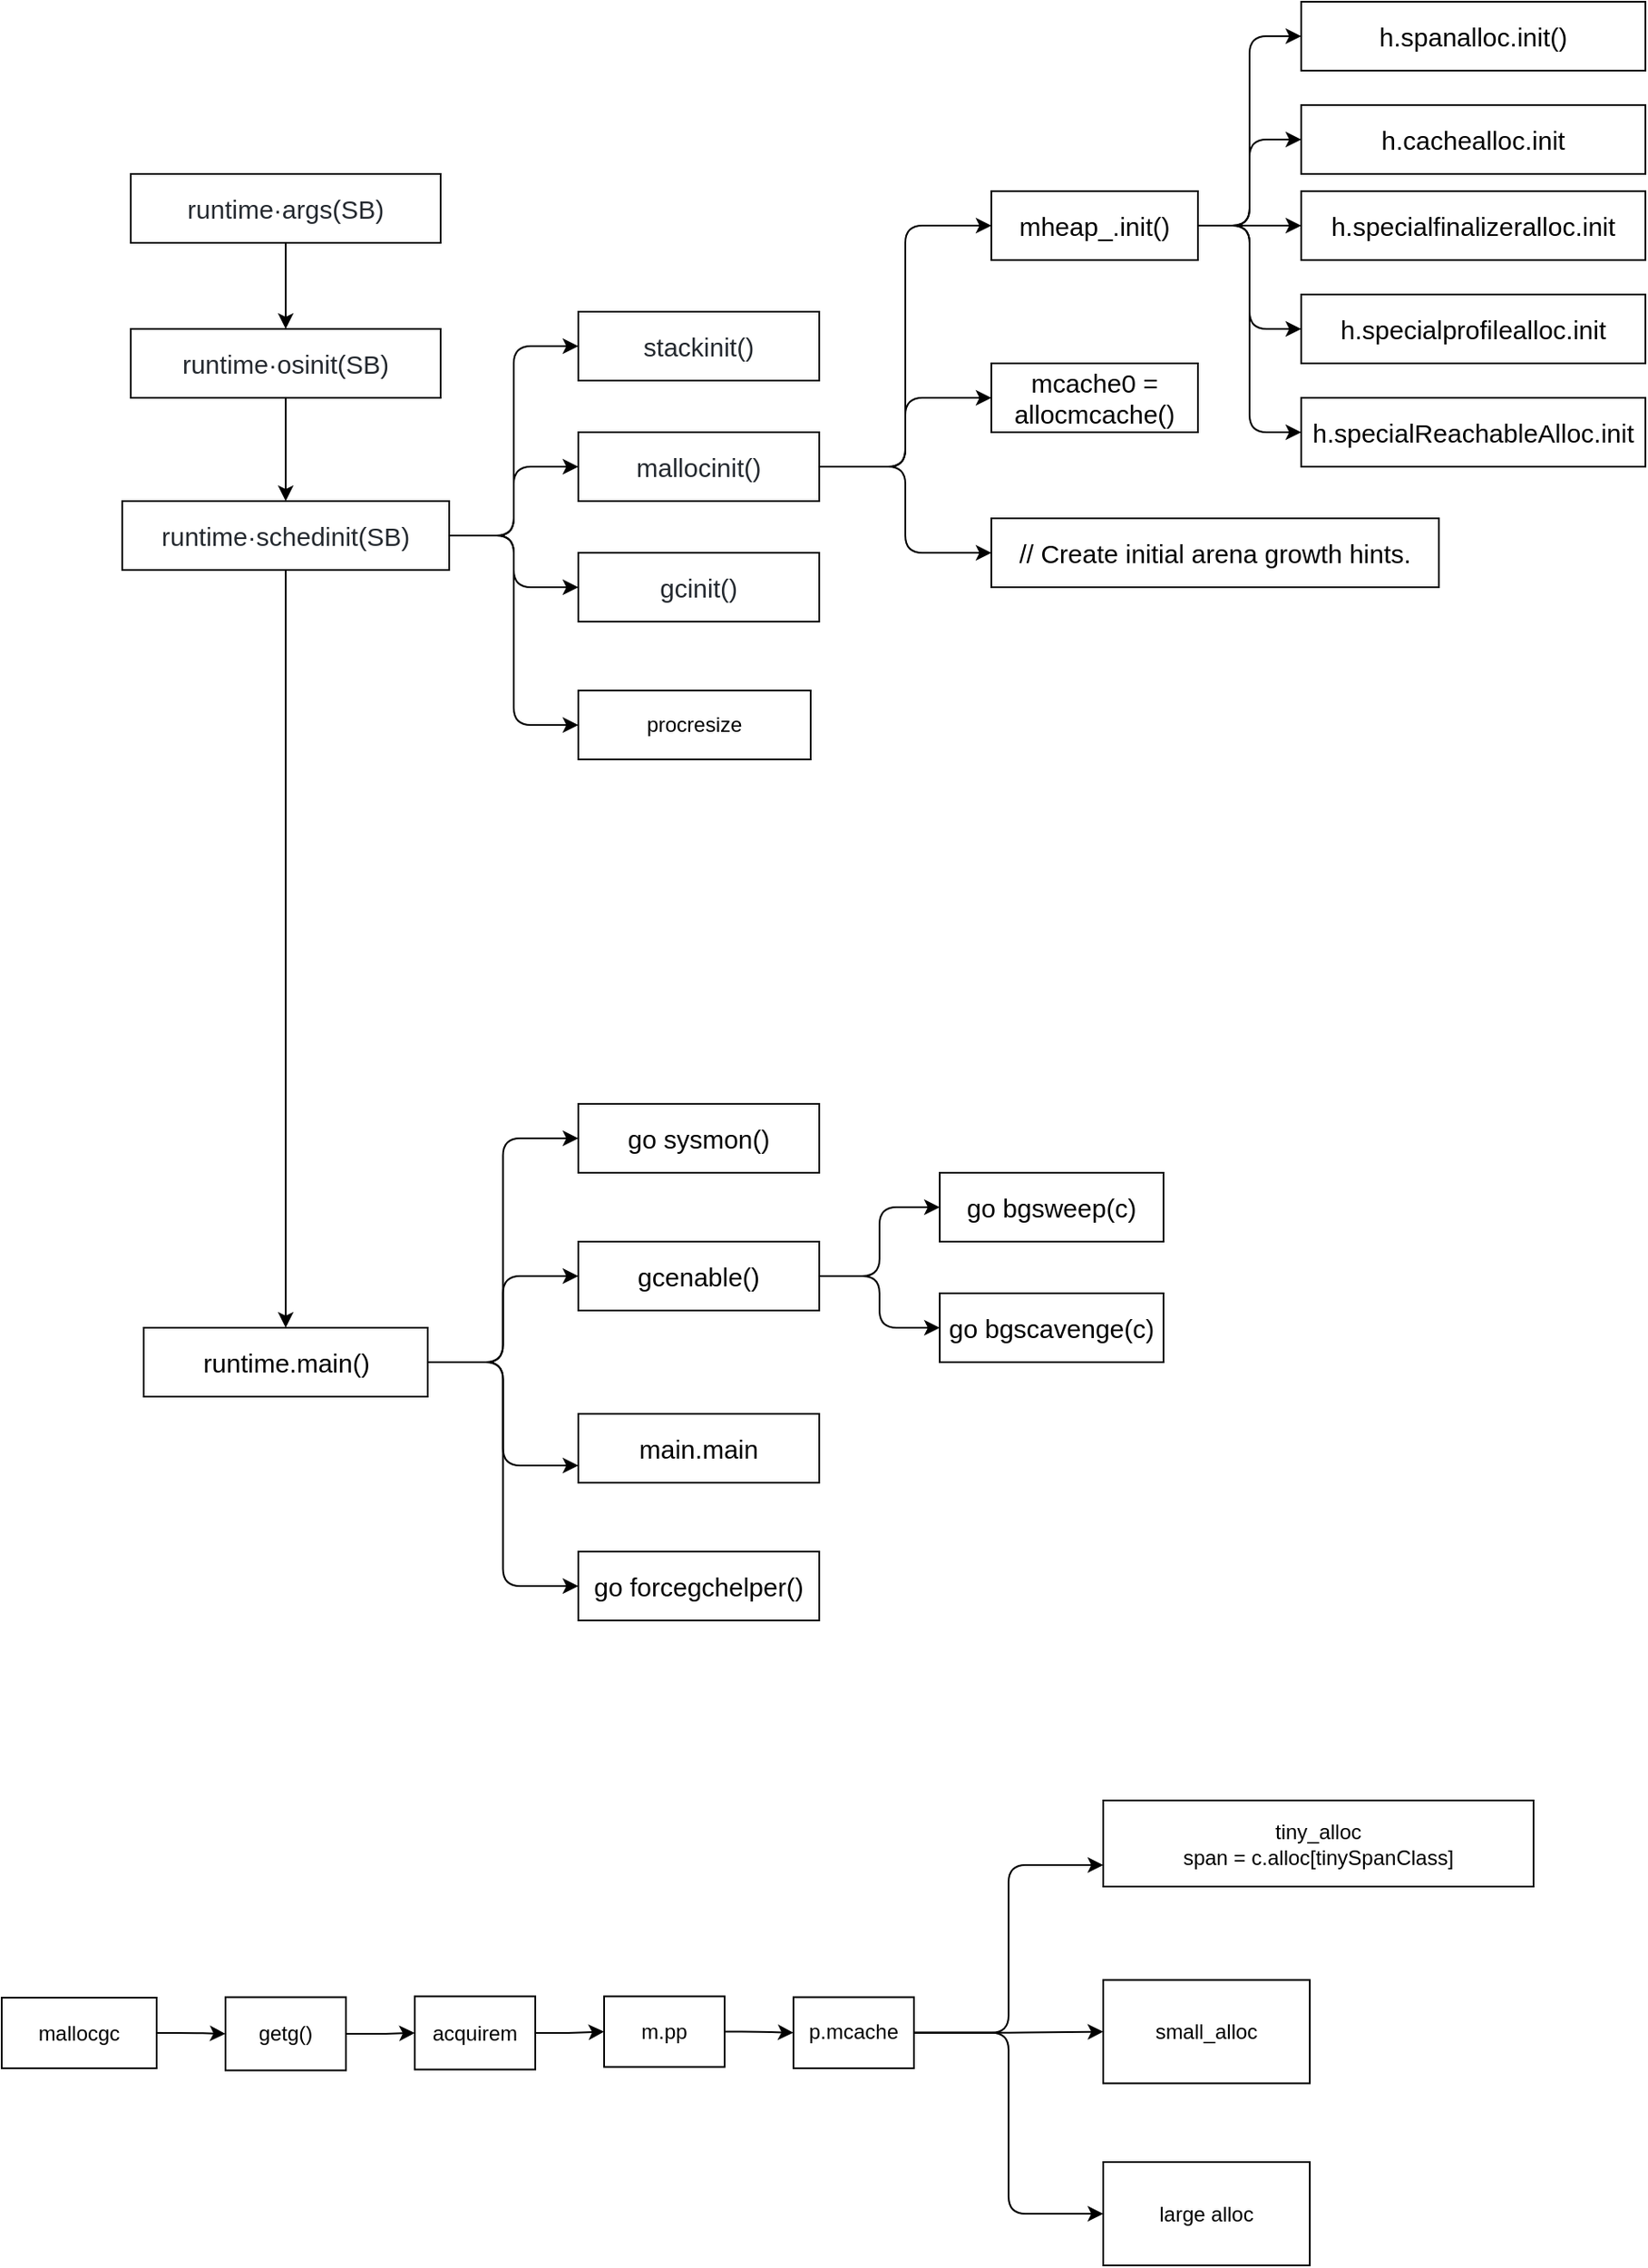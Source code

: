 <mxfile version="20.8.20" type="github" pages="2">
  <diagram name="bootstrap" id="98oqeY-ITSY8djm6jebU">
    <mxGraphModel dx="1536" dy="984" grid="1" gridSize="10" guides="1" tooltips="1" connect="1" arrows="1" fold="1" page="1" pageScale="1" pageWidth="3300" pageHeight="4681" math="0" shadow="0">
      <root>
        <mxCell id="0" />
        <mxCell id="1" parent="0" />
        <mxCell id="ukLHQ4DrEaLfvIWiOJtH-3" style="edgeStyle=orthogonalEdgeStyle;rounded=0;orthogonalLoop=1;jettySize=auto;html=1;exitX=0.5;exitY=1;exitDx=0;exitDy=0;fontFamily=Helvetica;fontSize=15;" parent="1" source="ukLHQ4DrEaLfvIWiOJtH-1" target="ukLHQ4DrEaLfvIWiOJtH-2" edge="1">
          <mxGeometry relative="1" as="geometry" />
        </mxCell>
        <mxCell id="ukLHQ4DrEaLfvIWiOJtH-1" value="&lt;div style=&quot;box-sizing: border-box; font-size: 15px; margin-top: 0px; margin-bottom: 0px; overflow-wrap: normal; padding: 16px; overflow: auto; line-height: 1.45; background-color: var(--color-canvas-subtle); border-radius: 6px; word-break: normal; color: rgb(36, 41, 47); text-align: start;&quot;&gt;runtime·&lt;span style=&quot;box-sizing: border-box; font-size: 15px;&quot; class=&quot;pl-s1&quot;&gt;args&lt;/span&gt;(&lt;span style=&quot;box-sizing: border-box; font-size: 15px;&quot; class=&quot;pl-s1&quot;&gt;SB&lt;/span&gt;)&lt;/div&gt;" style="rounded=0;whiteSpace=wrap;html=1;fontFamily=Helvetica;fontSize=15;" parent="1" vertex="1">
          <mxGeometry x="295" y="350" width="180" height="40" as="geometry" />
        </mxCell>
        <mxCell id="ukLHQ4DrEaLfvIWiOJtH-5" style="edgeStyle=orthogonalEdgeStyle;rounded=0;orthogonalLoop=1;jettySize=auto;html=1;exitX=0.5;exitY=1;exitDx=0;exitDy=0;fontFamily=Helvetica;fontSize=15;" parent="1" source="ukLHQ4DrEaLfvIWiOJtH-2" target="ukLHQ4DrEaLfvIWiOJtH-4" edge="1">
          <mxGeometry relative="1" as="geometry" />
        </mxCell>
        <mxCell id="ukLHQ4DrEaLfvIWiOJtH-2" value="&lt;div style=&quot;box-sizing: border-box; font-size: 15px; margin-top: 0px; margin-bottom: 0px; overflow-wrap: normal; padding: 16px; overflow: auto; line-height: 1.45; background-color: var(--color-canvas-subtle); border-radius: 6px; word-break: normal; color: rgb(36, 41, 47); text-align: start;&quot;&gt;runtime·&lt;span style=&quot;box-sizing: border-box; font-size: 15px;&quot; class=&quot;pl-s1&quot;&gt;osinit&lt;/span&gt;(&lt;span style=&quot;box-sizing: border-box; font-size: 15px;&quot; class=&quot;pl-s1&quot;&gt;SB&lt;/span&gt;)&lt;/div&gt;" style="rounded=0;whiteSpace=wrap;html=1;fontFamily=Helvetica;fontSize=15;" parent="1" vertex="1">
          <mxGeometry x="295" y="440" width="180" height="40" as="geometry" />
        </mxCell>
        <mxCell id="ukLHQ4DrEaLfvIWiOJtH-9" style="edgeStyle=orthogonalEdgeStyle;rounded=1;orthogonalLoop=1;jettySize=auto;html=1;exitX=1;exitY=0.5;exitDx=0;exitDy=0;entryX=0;entryY=0.5;entryDx=0;entryDy=0;fontFamily=Helvetica;fontSize=15;" parent="1" source="ukLHQ4DrEaLfvIWiOJtH-4" target="ukLHQ4DrEaLfvIWiOJtH-6" edge="1">
          <mxGeometry relative="1" as="geometry" />
        </mxCell>
        <mxCell id="ukLHQ4DrEaLfvIWiOJtH-10" style="edgeStyle=orthogonalEdgeStyle;rounded=1;orthogonalLoop=1;jettySize=auto;html=1;exitX=1;exitY=0.5;exitDx=0;exitDy=0;entryX=0;entryY=0.5;entryDx=0;entryDy=0;fontFamily=Helvetica;fontSize=15;" parent="1" source="ukLHQ4DrEaLfvIWiOJtH-4" target="ukLHQ4DrEaLfvIWiOJtH-7" edge="1">
          <mxGeometry relative="1" as="geometry" />
        </mxCell>
        <mxCell id="ukLHQ4DrEaLfvIWiOJtH-11" style="edgeStyle=orthogonalEdgeStyle;rounded=1;orthogonalLoop=1;jettySize=auto;html=1;exitX=1;exitY=0.5;exitDx=0;exitDy=0;entryX=0;entryY=0.5;entryDx=0;entryDy=0;fontFamily=Helvetica;fontSize=15;" parent="1" source="ukLHQ4DrEaLfvIWiOJtH-4" target="ukLHQ4DrEaLfvIWiOJtH-8" edge="1">
          <mxGeometry relative="1" as="geometry" />
        </mxCell>
        <mxCell id="ukLHQ4DrEaLfvIWiOJtH-13" style="edgeStyle=orthogonalEdgeStyle;rounded=1;orthogonalLoop=1;jettySize=auto;html=1;exitX=0.5;exitY=1;exitDx=0;exitDy=0;fontFamily=Helvetica;fontSize=15;" parent="1" source="ukLHQ4DrEaLfvIWiOJtH-4" target="ukLHQ4DrEaLfvIWiOJtH-12" edge="1">
          <mxGeometry relative="1" as="geometry" />
        </mxCell>
        <mxCell id="xoypzemuYQbfgH8EkrkG-25" style="edgeStyle=orthogonalEdgeStyle;rounded=1;orthogonalLoop=1;jettySize=auto;html=1;exitX=1;exitY=0.5;exitDx=0;exitDy=0;entryX=0;entryY=0.5;entryDx=0;entryDy=0;" edge="1" parent="1" source="ukLHQ4DrEaLfvIWiOJtH-4" target="xoypzemuYQbfgH8EkrkG-23">
          <mxGeometry relative="1" as="geometry" />
        </mxCell>
        <mxCell id="ukLHQ4DrEaLfvIWiOJtH-4" value="&lt;div style=&quot;box-sizing: border-box; font-size: 15px; margin-top: 0px; margin-bottom: 0px; overflow-wrap: normal; padding: 16px; overflow: auto; line-height: 1.45; background-color: var(--color-canvas-subtle); border-radius: 6px; word-break: normal; color: rgb(36, 41, 47); text-align: start;&quot;&gt;runtime·&lt;span style=&quot;box-sizing: border-box; font-size: 15px;&quot; class=&quot;pl-s1&quot;&gt;schedinit&lt;/span&gt;(&lt;span style=&quot;box-sizing: border-box; font-size: 15px;&quot; class=&quot;pl-s1&quot;&gt;SB&lt;/span&gt;)&lt;/div&gt;" style="rounded=0;whiteSpace=wrap;html=1;fontFamily=Helvetica;fontSize=15;" parent="1" vertex="1">
          <mxGeometry x="290" y="540" width="190" height="40" as="geometry" />
        </mxCell>
        <mxCell id="ukLHQ4DrEaLfvIWiOJtH-6" value="&lt;div style=&quot;box-sizing: border-box; font-size: 15px; margin-top: 0px; margin-bottom: 0px; overflow-wrap: normal; padding: 16px; overflow: auto; line-height: 1.45; background-color: var(--color-canvas-subtle); border-radius: 6px; word-break: normal; color: rgb(36, 41, 47); text-align: start;&quot;&gt;stackinit()&lt;/div&gt;" style="rounded=0;whiteSpace=wrap;html=1;fontFamily=Helvetica;fontSize=15;" parent="1" vertex="1">
          <mxGeometry x="555" y="430" width="140" height="40" as="geometry" />
        </mxCell>
        <mxCell id="w-b6oycnFhFjx-EteENA-2" style="edgeStyle=orthogonalEdgeStyle;rounded=1;orthogonalLoop=1;jettySize=auto;html=1;exitX=1;exitY=0.5;exitDx=0;exitDy=0;entryX=0;entryY=0.5;entryDx=0;entryDy=0;fontFamily=Helvetica;fontSize=15;" parent="1" source="ukLHQ4DrEaLfvIWiOJtH-7" target="w-b6oycnFhFjx-EteENA-1" edge="1">
          <mxGeometry relative="1" as="geometry" />
        </mxCell>
        <mxCell id="w-b6oycnFhFjx-EteENA-4" style="edgeStyle=orthogonalEdgeStyle;rounded=1;orthogonalLoop=1;jettySize=auto;html=1;exitX=1;exitY=0.5;exitDx=0;exitDy=0;entryX=0;entryY=0.5;entryDx=0;entryDy=0;fontFamily=Helvetica;fontSize=15;" parent="1" source="ukLHQ4DrEaLfvIWiOJtH-7" target="w-b6oycnFhFjx-EteENA-3" edge="1">
          <mxGeometry relative="1" as="geometry" />
        </mxCell>
        <mxCell id="w-b6oycnFhFjx-EteENA-6" style="edgeStyle=orthogonalEdgeStyle;rounded=1;orthogonalLoop=1;jettySize=auto;html=1;exitX=1;exitY=0.5;exitDx=0;exitDy=0;entryX=0;entryY=0.5;entryDx=0;entryDy=0;fontFamily=Helvetica;fontSize=15;" parent="1" source="ukLHQ4DrEaLfvIWiOJtH-7" target="w-b6oycnFhFjx-EteENA-5" edge="1">
          <mxGeometry relative="1" as="geometry" />
        </mxCell>
        <mxCell id="ukLHQ4DrEaLfvIWiOJtH-7" value="&lt;div style=&quot;box-sizing: border-box; font-size: 15px; margin-top: 0px; margin-bottom: 0px; overflow-wrap: normal; padding: 16px; overflow: auto; line-height: 1.45; background-color: var(--color-canvas-subtle); border-radius: 6px; word-break: normal; color: rgb(36, 41, 47); text-align: start;&quot;&gt;&lt;div style=&quot;box-sizing: border-box; margin-top: 0px; margin-bottom: 0px; overflow-wrap: normal; padding: 16px; overflow: auto; line-height: 1.45; background-color: var(--color-canvas-subtle); border-radius: 6px; word-break: normal; font-size: 15px;&quot;&gt;mallocinit()&lt;/div&gt;&lt;/div&gt;" style="rounded=0;whiteSpace=wrap;html=1;fontFamily=Helvetica;fontSize=15;" parent="1" vertex="1">
          <mxGeometry x="555" y="500" width="140" height="40" as="geometry" />
        </mxCell>
        <mxCell id="ukLHQ4DrEaLfvIWiOJtH-8" value="&lt;div style=&quot;box-sizing: border-box; font-size: 15px; margin-top: 0px; margin-bottom: 0px; overflow-wrap: normal; padding: 16px; overflow: auto; line-height: 1.45; background-color: var(--color-canvas-subtle); border-radius: 6px; word-break: normal; color: rgb(36, 41, 47); text-align: start;&quot;&gt;&lt;div style=&quot;box-sizing: border-box; margin-top: 0px; margin-bottom: 0px; overflow-wrap: normal; padding: 16px; overflow: auto; line-height: 1.45; background-color: var(--color-canvas-subtle); border-radius: 6px; word-break: normal; font-size: 15px;&quot;&gt;gcinit()&lt;/div&gt;&lt;/div&gt;" style="rounded=0;whiteSpace=wrap;html=1;fontFamily=Helvetica;fontSize=15;" parent="1" vertex="1">
          <mxGeometry x="555" y="570" width="140" height="40" as="geometry" />
        </mxCell>
        <mxCell id="ukLHQ4DrEaLfvIWiOJtH-15" style="edgeStyle=orthogonalEdgeStyle;rounded=1;orthogonalLoop=1;jettySize=auto;html=1;exitX=1;exitY=0.5;exitDx=0;exitDy=0;entryX=0;entryY=0.5;entryDx=0;entryDy=0;fontFamily=Helvetica;fontSize=15;" parent="1" source="ukLHQ4DrEaLfvIWiOJtH-12" target="ukLHQ4DrEaLfvIWiOJtH-14" edge="1">
          <mxGeometry relative="1" as="geometry" />
        </mxCell>
        <mxCell id="ukLHQ4DrEaLfvIWiOJtH-17" style="edgeStyle=orthogonalEdgeStyle;rounded=1;orthogonalLoop=1;jettySize=auto;html=1;exitX=1;exitY=0.5;exitDx=0;exitDy=0;entryX=0;entryY=0.5;entryDx=0;entryDy=0;fontFamily=Helvetica;fontSize=15;" parent="1" source="ukLHQ4DrEaLfvIWiOJtH-12" target="ukLHQ4DrEaLfvIWiOJtH-16" edge="1">
          <mxGeometry relative="1" as="geometry" />
        </mxCell>
        <mxCell id="ukLHQ4DrEaLfvIWiOJtH-19" style="edgeStyle=orthogonalEdgeStyle;rounded=1;orthogonalLoop=1;jettySize=auto;html=1;exitX=1;exitY=0.5;exitDx=0;exitDy=0;entryX=0;entryY=0.5;entryDx=0;entryDy=0;fontFamily=Helvetica;fontSize=15;" parent="1" source="ukLHQ4DrEaLfvIWiOJtH-12" target="ukLHQ4DrEaLfvIWiOJtH-18" edge="1">
          <mxGeometry relative="1" as="geometry" />
        </mxCell>
        <mxCell id="ukLHQ4DrEaLfvIWiOJtH-25" style="edgeStyle=orthogonalEdgeStyle;rounded=1;orthogonalLoop=1;jettySize=auto;html=1;exitX=1;exitY=0.5;exitDx=0;exitDy=0;entryX=0;entryY=0.75;entryDx=0;entryDy=0;fontFamily=Helvetica;fontSize=15;" parent="1" source="ukLHQ4DrEaLfvIWiOJtH-12" target="ukLHQ4DrEaLfvIWiOJtH-24" edge="1">
          <mxGeometry relative="1" as="geometry" />
        </mxCell>
        <mxCell id="ukLHQ4DrEaLfvIWiOJtH-12" value="runtime.main()" style="rounded=0;whiteSpace=wrap;html=1;fontFamily=Helvetica;fontSize=15;" parent="1" vertex="1">
          <mxGeometry x="302.5" y="1020" width="165" height="40" as="geometry" />
        </mxCell>
        <mxCell id="ukLHQ4DrEaLfvIWiOJtH-21" style="edgeStyle=orthogonalEdgeStyle;rounded=1;orthogonalLoop=1;jettySize=auto;html=1;exitX=1;exitY=0.5;exitDx=0;exitDy=0;entryX=0;entryY=0.5;entryDx=0;entryDy=0;fontFamily=Helvetica;fontSize=15;" parent="1" source="ukLHQ4DrEaLfvIWiOJtH-14" target="ukLHQ4DrEaLfvIWiOJtH-20" edge="1">
          <mxGeometry relative="1" as="geometry" />
        </mxCell>
        <mxCell id="ukLHQ4DrEaLfvIWiOJtH-23" style="edgeStyle=orthogonalEdgeStyle;rounded=1;orthogonalLoop=1;jettySize=auto;html=1;exitX=1;exitY=0.5;exitDx=0;exitDy=0;entryX=0;entryY=0.5;entryDx=0;entryDy=0;fontFamily=Helvetica;fontSize=15;" parent="1" source="ukLHQ4DrEaLfvIWiOJtH-14" target="ukLHQ4DrEaLfvIWiOJtH-22" edge="1">
          <mxGeometry relative="1" as="geometry" />
        </mxCell>
        <mxCell id="ukLHQ4DrEaLfvIWiOJtH-14" value="gcenable()" style="rounded=0;whiteSpace=wrap;html=1;fontFamily=Helvetica;fontSize=15;" parent="1" vertex="1">
          <mxGeometry x="555" y="970" width="140" height="40" as="geometry" />
        </mxCell>
        <mxCell id="ukLHQ4DrEaLfvIWiOJtH-16" value="go sysmon()" style="rounded=0;whiteSpace=wrap;html=1;fontFamily=Helvetica;fontSize=15;" parent="1" vertex="1">
          <mxGeometry x="555" y="890" width="140" height="40" as="geometry" />
        </mxCell>
        <mxCell id="ukLHQ4DrEaLfvIWiOJtH-18" value="go forcegchelper()" style="rounded=0;whiteSpace=wrap;html=1;fontFamily=Helvetica;fontSize=15;" parent="1" vertex="1">
          <mxGeometry x="555" y="1150" width="140" height="40" as="geometry" />
        </mxCell>
        <mxCell id="ukLHQ4DrEaLfvIWiOJtH-20" value="go bgsweep(c)" style="rounded=0;whiteSpace=wrap;html=1;fontFamily=Helvetica;fontSize=15;" parent="1" vertex="1">
          <mxGeometry x="765" y="930" width="130" height="40" as="geometry" />
        </mxCell>
        <mxCell id="ukLHQ4DrEaLfvIWiOJtH-22" value="go bgscavenge(c)" style="rounded=0;whiteSpace=wrap;html=1;fontFamily=Helvetica;fontSize=15;" parent="1" vertex="1">
          <mxGeometry x="765" y="1000" width="130" height="40" as="geometry" />
        </mxCell>
        <mxCell id="ukLHQ4DrEaLfvIWiOJtH-24" value="main.main" style="rounded=0;whiteSpace=wrap;html=1;fontFamily=Helvetica;fontSize=15;" parent="1" vertex="1">
          <mxGeometry x="555" y="1070" width="140" height="40" as="geometry" />
        </mxCell>
        <mxCell id="w-b6oycnFhFjx-EteENA-13" style="edgeStyle=orthogonalEdgeStyle;rounded=1;orthogonalLoop=1;jettySize=auto;html=1;exitX=1;exitY=0.5;exitDx=0;exitDy=0;entryX=0;entryY=0.5;entryDx=0;entryDy=0;fontFamily=Helvetica;fontSize=15;" parent="1" source="w-b6oycnFhFjx-EteENA-1" target="w-b6oycnFhFjx-EteENA-7" edge="1">
          <mxGeometry relative="1" as="geometry" />
        </mxCell>
        <mxCell id="w-b6oycnFhFjx-EteENA-14" style="edgeStyle=orthogonalEdgeStyle;rounded=1;orthogonalLoop=1;jettySize=auto;html=1;exitX=1;exitY=0.5;exitDx=0;exitDy=0;entryX=0;entryY=0.5;entryDx=0;entryDy=0;fontFamily=Helvetica;fontSize=15;" parent="1" source="w-b6oycnFhFjx-EteENA-1" target="w-b6oycnFhFjx-EteENA-9" edge="1">
          <mxGeometry relative="1" as="geometry" />
        </mxCell>
        <mxCell id="w-b6oycnFhFjx-EteENA-15" style="edgeStyle=orthogonalEdgeStyle;rounded=1;orthogonalLoop=1;jettySize=auto;html=1;exitX=1;exitY=0.5;exitDx=0;exitDy=0;entryX=0;entryY=0.5;entryDx=0;entryDy=0;fontFamily=Helvetica;fontSize=15;" parent="1" source="w-b6oycnFhFjx-EteENA-1" target="w-b6oycnFhFjx-EteENA-10" edge="1">
          <mxGeometry relative="1" as="geometry" />
        </mxCell>
        <mxCell id="w-b6oycnFhFjx-EteENA-16" style="edgeStyle=orthogonalEdgeStyle;rounded=1;orthogonalLoop=1;jettySize=auto;html=1;exitX=1;exitY=0.5;exitDx=0;exitDy=0;entryX=0;entryY=0.5;entryDx=0;entryDy=0;fontFamily=Helvetica;fontSize=15;" parent="1" source="w-b6oycnFhFjx-EteENA-1" target="w-b6oycnFhFjx-EteENA-11" edge="1">
          <mxGeometry relative="1" as="geometry" />
        </mxCell>
        <mxCell id="w-b6oycnFhFjx-EteENA-17" style="edgeStyle=orthogonalEdgeStyle;rounded=1;orthogonalLoop=1;jettySize=auto;html=1;exitX=1;exitY=0.5;exitDx=0;exitDy=0;entryX=0;entryY=0.5;entryDx=0;entryDy=0;fontFamily=Helvetica;fontSize=15;" parent="1" source="w-b6oycnFhFjx-EteENA-1" target="w-b6oycnFhFjx-EteENA-12" edge="1">
          <mxGeometry relative="1" as="geometry" />
        </mxCell>
        <mxCell id="w-b6oycnFhFjx-EteENA-1" value="mheap_.init()" style="rounded=0;whiteSpace=wrap;html=1;fontFamily=Helvetica;fontSize=15;" parent="1" vertex="1">
          <mxGeometry x="795" y="360" width="120" height="40" as="geometry" />
        </mxCell>
        <mxCell id="w-b6oycnFhFjx-EteENA-3" value="mcache0 = allocmcache()" style="rounded=0;whiteSpace=wrap;html=1;fontFamily=Helvetica;fontSize=15;" parent="1" vertex="1">
          <mxGeometry x="795" y="460" width="120" height="40" as="geometry" />
        </mxCell>
        <mxCell id="w-b6oycnFhFjx-EteENA-5" value="// Create initial arena growth hints." style="rounded=0;whiteSpace=wrap;html=1;fontFamily=Helvetica;fontSize=15;" parent="1" vertex="1">
          <mxGeometry x="795" y="550" width="260" height="40" as="geometry" />
        </mxCell>
        <mxCell id="w-b6oycnFhFjx-EteENA-7" value="h.spanalloc.init()" style="rounded=0;whiteSpace=wrap;html=1;fontFamily=Helvetica;fontSize=15;" parent="1" vertex="1">
          <mxGeometry x="975" y="250" width="200" height="40" as="geometry" />
        </mxCell>
        <mxCell id="w-b6oycnFhFjx-EteENA-9" value="h.cachealloc.init" style="rounded=0;whiteSpace=wrap;html=1;fontFamily=Helvetica;fontSize=15;" parent="1" vertex="1">
          <mxGeometry x="975" y="310" width="200" height="40" as="geometry" />
        </mxCell>
        <mxCell id="w-b6oycnFhFjx-EteENA-10" value="h.specialfinalizeralloc.init" style="rounded=0;whiteSpace=wrap;html=1;fontFamily=Helvetica;fontSize=15;" parent="1" vertex="1">
          <mxGeometry x="975" y="360" width="200" height="40" as="geometry" />
        </mxCell>
        <mxCell id="w-b6oycnFhFjx-EteENA-11" value="h.specialprofilealloc.init" style="rounded=0;whiteSpace=wrap;html=1;fontFamily=Helvetica;fontSize=15;" parent="1" vertex="1">
          <mxGeometry x="975" y="420" width="200" height="40" as="geometry" />
        </mxCell>
        <mxCell id="w-b6oycnFhFjx-EteENA-12" value="h.specialReachableAlloc.init" style="rounded=0;whiteSpace=wrap;html=1;fontFamily=Helvetica;fontSize=15;" parent="1" vertex="1">
          <mxGeometry x="975" y="480" width="200" height="40" as="geometry" />
        </mxCell>
        <mxCell id="xoypzemuYQbfgH8EkrkG-1" value="tiny_alloc&lt;br&gt;span = c.alloc[tinySpanClass]" style="rounded=0;whiteSpace=wrap;html=1;" vertex="1" parent="1">
          <mxGeometry x="860" y="1294.5" width="250" height="50" as="geometry" />
        </mxCell>
        <mxCell id="xoypzemuYQbfgH8EkrkG-3" value="small_alloc" style="rounded=0;whiteSpace=wrap;html=1;" vertex="1" parent="1">
          <mxGeometry x="860" y="1398.75" width="120" height="60" as="geometry" />
        </mxCell>
        <mxCell id="xoypzemuYQbfgH8EkrkG-5" value="large alloc" style="rounded=0;whiteSpace=wrap;html=1;" vertex="1" parent="1">
          <mxGeometry x="860" y="1504.5" width="120" height="60" as="geometry" />
        </mxCell>
        <mxCell id="xoypzemuYQbfgH8EkrkG-16" style="edgeStyle=orthogonalEdgeStyle;rounded=1;orthogonalLoop=1;jettySize=auto;html=1;exitX=1;exitY=0.5;exitDx=0;exitDy=0;entryX=0;entryY=0.5;entryDx=0;entryDy=0;" edge="1" parent="1" source="xoypzemuYQbfgH8EkrkG-7" target="xoypzemuYQbfgH8EkrkG-14">
          <mxGeometry relative="1" as="geometry" />
        </mxCell>
        <mxCell id="xoypzemuYQbfgH8EkrkG-7" value="getg()" style="rounded=0;whiteSpace=wrap;html=1;" vertex="1" parent="1">
          <mxGeometry x="350" y="1408.75" width="70" height="42.5" as="geometry" />
        </mxCell>
        <mxCell id="xoypzemuYQbfgH8EkrkG-10" style="edgeStyle=orthogonalEdgeStyle;rounded=1;orthogonalLoop=1;jettySize=auto;html=1;exitX=1;exitY=0.5;exitDx=0;exitDy=0;entryX=0;entryY=0.5;entryDx=0;entryDy=0;" edge="1" parent="1" source="xoypzemuYQbfgH8EkrkG-9" target="xoypzemuYQbfgH8EkrkG-7">
          <mxGeometry relative="1" as="geometry" />
        </mxCell>
        <mxCell id="xoypzemuYQbfgH8EkrkG-9" value="mallocgc" style="rounded=0;whiteSpace=wrap;html=1;" vertex="1" parent="1">
          <mxGeometry x="220" y="1409" width="90" height="41" as="geometry" />
        </mxCell>
        <mxCell id="xoypzemuYQbfgH8EkrkG-19" style="edgeStyle=orthogonalEdgeStyle;rounded=1;orthogonalLoop=1;jettySize=auto;html=1;exitX=1;exitY=0.5;exitDx=0;exitDy=0;entryX=0;entryY=0.5;entryDx=0;entryDy=0;" edge="1" parent="1" source="xoypzemuYQbfgH8EkrkG-11" target="xoypzemuYQbfgH8EkrkG-13">
          <mxGeometry relative="1" as="geometry" />
        </mxCell>
        <mxCell id="xoypzemuYQbfgH8EkrkG-11" value="m.pp" style="rounded=0;whiteSpace=wrap;html=1;" vertex="1" parent="1">
          <mxGeometry x="570" y="1408.25" width="70" height="41" as="geometry" />
        </mxCell>
        <mxCell id="xoypzemuYQbfgH8EkrkG-20" style="edgeStyle=orthogonalEdgeStyle;rounded=1;orthogonalLoop=1;jettySize=auto;html=1;exitX=1;exitY=0.5;exitDx=0;exitDy=0;entryX=0;entryY=0.75;entryDx=0;entryDy=0;" edge="1" parent="1" source="xoypzemuYQbfgH8EkrkG-13" target="xoypzemuYQbfgH8EkrkG-1">
          <mxGeometry relative="1" as="geometry" />
        </mxCell>
        <mxCell id="xoypzemuYQbfgH8EkrkG-21" style="edgeStyle=orthogonalEdgeStyle;rounded=1;orthogonalLoop=1;jettySize=auto;html=1;exitX=1;exitY=0.5;exitDx=0;exitDy=0;entryX=0;entryY=0.5;entryDx=0;entryDy=0;" edge="1" parent="1" source="xoypzemuYQbfgH8EkrkG-13" target="xoypzemuYQbfgH8EkrkG-3">
          <mxGeometry relative="1" as="geometry" />
        </mxCell>
        <mxCell id="xoypzemuYQbfgH8EkrkG-22" style="edgeStyle=orthogonalEdgeStyle;rounded=1;orthogonalLoop=1;jettySize=auto;html=1;exitX=1;exitY=0.5;exitDx=0;exitDy=0;entryX=0;entryY=0.5;entryDx=0;entryDy=0;" edge="1" parent="1" source="xoypzemuYQbfgH8EkrkG-13" target="xoypzemuYQbfgH8EkrkG-5">
          <mxGeometry relative="1" as="geometry" />
        </mxCell>
        <mxCell id="xoypzemuYQbfgH8EkrkG-13" value="p.mcache" style="rounded=0;whiteSpace=wrap;html=1;" vertex="1" parent="1">
          <mxGeometry x="680" y="1408.75" width="70" height="41.25" as="geometry" />
        </mxCell>
        <mxCell id="xoypzemuYQbfgH8EkrkG-17" style="edgeStyle=orthogonalEdgeStyle;rounded=1;orthogonalLoop=1;jettySize=auto;html=1;exitX=1;exitY=0.5;exitDx=0;exitDy=0;entryX=0;entryY=0.5;entryDx=0;entryDy=0;" edge="1" parent="1" source="xoypzemuYQbfgH8EkrkG-14" target="xoypzemuYQbfgH8EkrkG-11">
          <mxGeometry relative="1" as="geometry" />
        </mxCell>
        <mxCell id="xoypzemuYQbfgH8EkrkG-14" value="acquirem" style="rounded=0;whiteSpace=wrap;html=1;" vertex="1" parent="1">
          <mxGeometry x="460" y="1408.25" width="70" height="42.5" as="geometry" />
        </mxCell>
        <mxCell id="xoypzemuYQbfgH8EkrkG-23" value="procresize" style="rounded=0;whiteSpace=wrap;html=1;" vertex="1" parent="1">
          <mxGeometry x="555" y="650" width="135" height="40" as="geometry" />
        </mxCell>
      </root>
    </mxGraphModel>
  </diagram>
  <diagram id="McQM-BEmKFoGSzRt-i6x" name="第 2 页">
    <mxGraphModel dx="1306" dy="836" grid="1" gridSize="10" guides="1" tooltips="1" connect="1" arrows="1" fold="1" page="1" pageScale="1" pageWidth="1169" pageHeight="1654" math="0" shadow="0">
      <root>
        <mxCell id="0" />
        <mxCell id="1" parent="0" />
      </root>
    </mxGraphModel>
  </diagram>
</mxfile>
